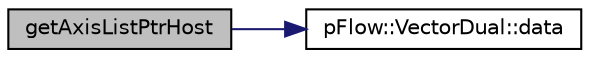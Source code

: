 digraph "getAxisListPtrHost"
{
 // LATEX_PDF_SIZE
  edge [fontname="Helvetica",fontsize="10",labelfontname="Helvetica",labelfontsize="10"];
  node [fontname="Helvetica",fontsize="10",shape=record];
  rankdir="LR";
  Node1 [label="getAxisListPtrHost",height=0.2,width=0.4,color="black", fillcolor="grey75", style="filled", fontcolor="black",tooltip="Pointer to axis list on host side."];
  Node1 -> Node2 [color="midnightblue",fontsize="10",style="solid",fontname="Helvetica"];
  Node2 [label="pFlow::VectorDual::data",height=0.2,width=0.4,color="black", fillcolor="white", style="filled",URL="$classpFlow_1_1VectorDual.html#a4b2292bdd68ebde041be930230a52151",tooltip=" "];
}
